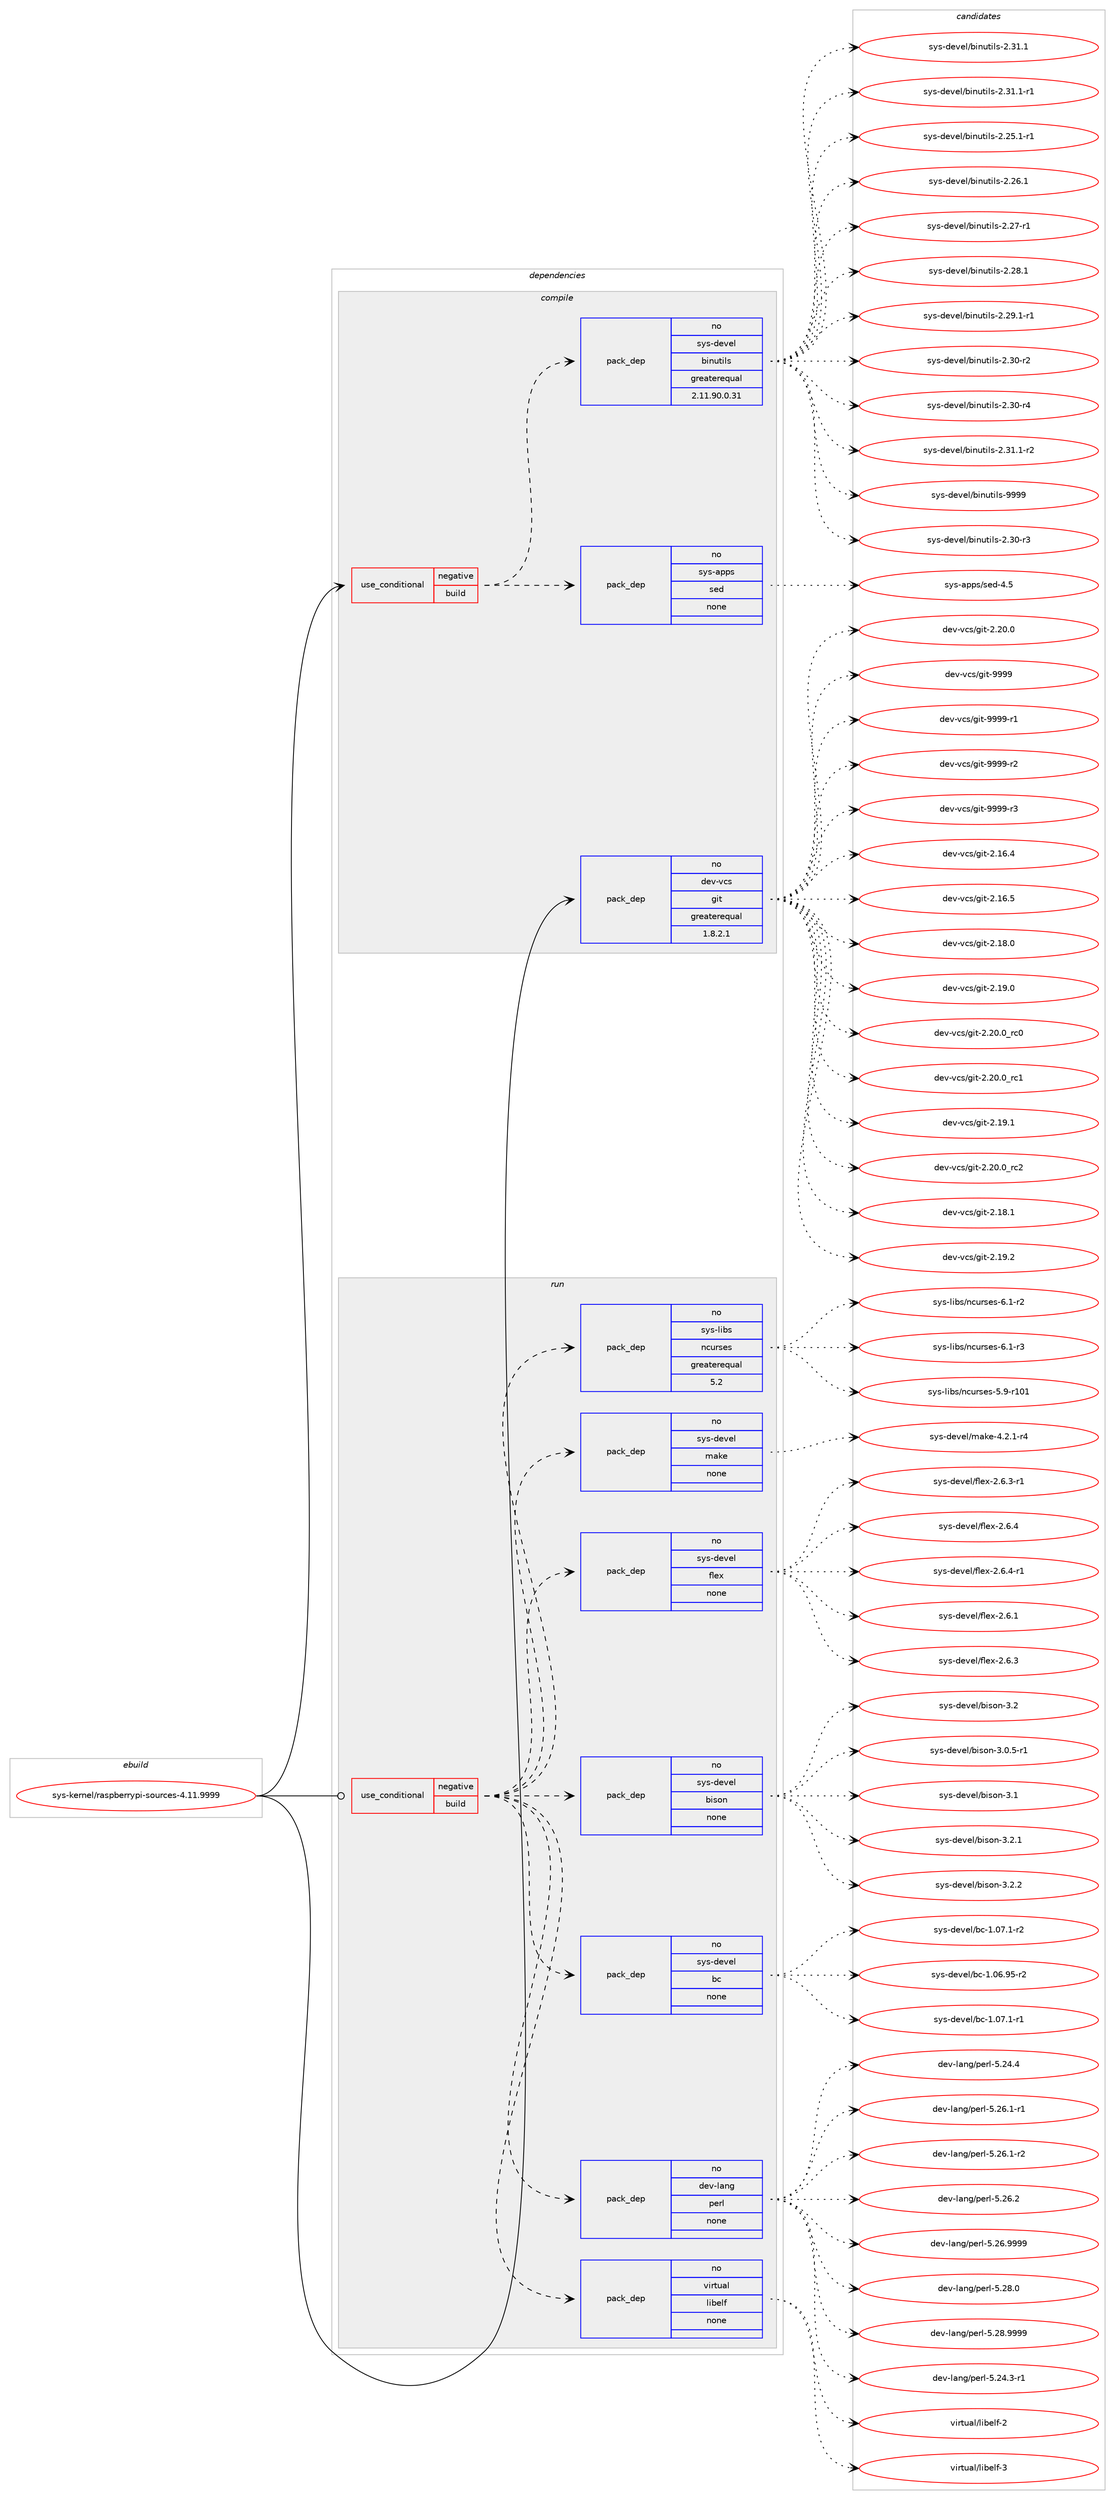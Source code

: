 digraph prolog {

# *************
# Graph options
# *************

newrank=true;
concentrate=true;
compound=true;
graph [rankdir=LR,fontname=Helvetica,fontsize=10,ranksep=1.5];#, ranksep=2.5, nodesep=0.2];
edge  [arrowhead=vee];
node  [fontname=Helvetica,fontsize=10];

# **********
# The ebuild
# **********

subgraph cluster_leftcol {
color=gray;
rank=same;
label=<<i>ebuild</i>>;
id [label="sys-kernel/raspberrypi-sources-4.11.9999", color=red, width=4, href="../sys-kernel/raspberrypi-sources-4.11.9999.svg"];
}

# ****************
# The dependencies
# ****************

subgraph cluster_midcol {
color=gray;
label=<<i>dependencies</i>>;
subgraph cluster_compile {
fillcolor="#eeeeee";
style=filled;
label=<<i>compile</i>>;
subgraph cond1153 {
dependency7754 [label=<<TABLE BORDER="0" CELLBORDER="1" CELLSPACING="0" CELLPADDING="4"><TR><TD ROWSPAN="3" CELLPADDING="10">use_conditional</TD></TR><TR><TD>negative</TD></TR><TR><TD>build</TD></TR></TABLE>>, shape=none, color=red];
subgraph pack6442 {
dependency7755 [label=<<TABLE BORDER="0" CELLBORDER="1" CELLSPACING="0" CELLPADDING="4" WIDTH="220"><TR><TD ROWSPAN="6" CELLPADDING="30">pack_dep</TD></TR><TR><TD WIDTH="110">no</TD></TR><TR><TD>sys-apps</TD></TR><TR><TD>sed</TD></TR><TR><TD>none</TD></TR><TR><TD></TD></TR></TABLE>>, shape=none, color=blue];
}
dependency7754:e -> dependency7755:w [weight=20,style="dashed",arrowhead="vee"];
subgraph pack6443 {
dependency7756 [label=<<TABLE BORDER="0" CELLBORDER="1" CELLSPACING="0" CELLPADDING="4" WIDTH="220"><TR><TD ROWSPAN="6" CELLPADDING="30">pack_dep</TD></TR><TR><TD WIDTH="110">no</TD></TR><TR><TD>sys-devel</TD></TR><TR><TD>binutils</TD></TR><TR><TD>greaterequal</TD></TR><TR><TD>2.11.90.0.31</TD></TR></TABLE>>, shape=none, color=blue];
}
dependency7754:e -> dependency7756:w [weight=20,style="dashed",arrowhead="vee"];
}
id:e -> dependency7754:w [weight=20,style="solid",arrowhead="vee"];
subgraph pack6444 {
dependency7757 [label=<<TABLE BORDER="0" CELLBORDER="1" CELLSPACING="0" CELLPADDING="4" WIDTH="220"><TR><TD ROWSPAN="6" CELLPADDING="30">pack_dep</TD></TR><TR><TD WIDTH="110">no</TD></TR><TR><TD>dev-vcs</TD></TR><TR><TD>git</TD></TR><TR><TD>greaterequal</TD></TR><TR><TD>1.8.2.1</TD></TR></TABLE>>, shape=none, color=blue];
}
id:e -> dependency7757:w [weight=20,style="solid",arrowhead="vee"];
}
subgraph cluster_compileandrun {
fillcolor="#eeeeee";
style=filled;
label=<<i>compile and run</i>>;
}
subgraph cluster_run {
fillcolor="#eeeeee";
style=filled;
label=<<i>run</i>>;
subgraph cond1154 {
dependency7758 [label=<<TABLE BORDER="0" CELLBORDER="1" CELLSPACING="0" CELLPADDING="4"><TR><TD ROWSPAN="3" CELLPADDING="10">use_conditional</TD></TR><TR><TD>negative</TD></TR><TR><TD>build</TD></TR></TABLE>>, shape=none, color=red];
subgraph pack6445 {
dependency7759 [label=<<TABLE BORDER="0" CELLBORDER="1" CELLSPACING="0" CELLPADDING="4" WIDTH="220"><TR><TD ROWSPAN="6" CELLPADDING="30">pack_dep</TD></TR><TR><TD WIDTH="110">no</TD></TR><TR><TD>dev-lang</TD></TR><TR><TD>perl</TD></TR><TR><TD>none</TD></TR><TR><TD></TD></TR></TABLE>>, shape=none, color=blue];
}
dependency7758:e -> dependency7759:w [weight=20,style="dashed",arrowhead="vee"];
subgraph pack6446 {
dependency7760 [label=<<TABLE BORDER="0" CELLBORDER="1" CELLSPACING="0" CELLPADDING="4" WIDTH="220"><TR><TD ROWSPAN="6" CELLPADDING="30">pack_dep</TD></TR><TR><TD WIDTH="110">no</TD></TR><TR><TD>sys-devel</TD></TR><TR><TD>bc</TD></TR><TR><TD>none</TD></TR><TR><TD></TD></TR></TABLE>>, shape=none, color=blue];
}
dependency7758:e -> dependency7760:w [weight=20,style="dashed",arrowhead="vee"];
subgraph pack6447 {
dependency7761 [label=<<TABLE BORDER="0" CELLBORDER="1" CELLSPACING="0" CELLPADDING="4" WIDTH="220"><TR><TD ROWSPAN="6" CELLPADDING="30">pack_dep</TD></TR><TR><TD WIDTH="110">no</TD></TR><TR><TD>sys-devel</TD></TR><TR><TD>bison</TD></TR><TR><TD>none</TD></TR><TR><TD></TD></TR></TABLE>>, shape=none, color=blue];
}
dependency7758:e -> dependency7761:w [weight=20,style="dashed",arrowhead="vee"];
subgraph pack6448 {
dependency7762 [label=<<TABLE BORDER="0" CELLBORDER="1" CELLSPACING="0" CELLPADDING="4" WIDTH="220"><TR><TD ROWSPAN="6" CELLPADDING="30">pack_dep</TD></TR><TR><TD WIDTH="110">no</TD></TR><TR><TD>sys-devel</TD></TR><TR><TD>flex</TD></TR><TR><TD>none</TD></TR><TR><TD></TD></TR></TABLE>>, shape=none, color=blue];
}
dependency7758:e -> dependency7762:w [weight=20,style="dashed",arrowhead="vee"];
subgraph pack6449 {
dependency7763 [label=<<TABLE BORDER="0" CELLBORDER="1" CELLSPACING="0" CELLPADDING="4" WIDTH="220"><TR><TD ROWSPAN="6" CELLPADDING="30">pack_dep</TD></TR><TR><TD WIDTH="110">no</TD></TR><TR><TD>sys-devel</TD></TR><TR><TD>make</TD></TR><TR><TD>none</TD></TR><TR><TD></TD></TR></TABLE>>, shape=none, color=blue];
}
dependency7758:e -> dependency7763:w [weight=20,style="dashed",arrowhead="vee"];
subgraph pack6450 {
dependency7764 [label=<<TABLE BORDER="0" CELLBORDER="1" CELLSPACING="0" CELLPADDING="4" WIDTH="220"><TR><TD ROWSPAN="6" CELLPADDING="30">pack_dep</TD></TR><TR><TD WIDTH="110">no</TD></TR><TR><TD>sys-libs</TD></TR><TR><TD>ncurses</TD></TR><TR><TD>greaterequal</TD></TR><TR><TD>5.2</TD></TR></TABLE>>, shape=none, color=blue];
}
dependency7758:e -> dependency7764:w [weight=20,style="dashed",arrowhead="vee"];
subgraph pack6451 {
dependency7765 [label=<<TABLE BORDER="0" CELLBORDER="1" CELLSPACING="0" CELLPADDING="4" WIDTH="220"><TR><TD ROWSPAN="6" CELLPADDING="30">pack_dep</TD></TR><TR><TD WIDTH="110">no</TD></TR><TR><TD>virtual</TD></TR><TR><TD>libelf</TD></TR><TR><TD>none</TD></TR><TR><TD></TD></TR></TABLE>>, shape=none, color=blue];
}
dependency7758:e -> dependency7765:w [weight=20,style="dashed",arrowhead="vee"];
}
id:e -> dependency7758:w [weight=20,style="solid",arrowhead="odot"];
}
}

# **************
# The candidates
# **************

subgraph cluster_choices {
rank=same;
color=gray;
label=<<i>candidates</i>>;

subgraph choice6442 {
color=black;
nodesep=1;
choice11512111545971121121154711510110045524653 [label="sys-apps/sed-4.5", color=red, width=4,href="../sys-apps/sed-4.5.svg"];
dependency7755:e -> choice11512111545971121121154711510110045524653:w [style=dotted,weight="100"];
}
subgraph choice6443 {
color=black;
nodesep=1;
choice11512111545100101118101108479810511011711610510811545504651484511451 [label="sys-devel/binutils-2.30-r3", color=red, width=4,href="../sys-devel/binutils-2.30-r3.svg"];
choice11512111545100101118101108479810511011711610510811545504651494649 [label="sys-devel/binutils-2.31.1", color=red, width=4,href="../sys-devel/binutils-2.31.1.svg"];
choice115121115451001011181011084798105110117116105108115455046514946494511449 [label="sys-devel/binutils-2.31.1-r1", color=red, width=4,href="../sys-devel/binutils-2.31.1-r1.svg"];
choice115121115451001011181011084798105110117116105108115455046505346494511449 [label="sys-devel/binutils-2.25.1-r1", color=red, width=4,href="../sys-devel/binutils-2.25.1-r1.svg"];
choice11512111545100101118101108479810511011711610510811545504650544649 [label="sys-devel/binutils-2.26.1", color=red, width=4,href="../sys-devel/binutils-2.26.1.svg"];
choice11512111545100101118101108479810511011711610510811545504650554511449 [label="sys-devel/binutils-2.27-r1", color=red, width=4,href="../sys-devel/binutils-2.27-r1.svg"];
choice11512111545100101118101108479810511011711610510811545504650564649 [label="sys-devel/binutils-2.28.1", color=red, width=4,href="../sys-devel/binutils-2.28.1.svg"];
choice115121115451001011181011084798105110117116105108115455046505746494511449 [label="sys-devel/binutils-2.29.1-r1", color=red, width=4,href="../sys-devel/binutils-2.29.1-r1.svg"];
choice11512111545100101118101108479810511011711610510811545504651484511450 [label="sys-devel/binutils-2.30-r2", color=red, width=4,href="../sys-devel/binutils-2.30-r2.svg"];
choice11512111545100101118101108479810511011711610510811545504651484511452 [label="sys-devel/binutils-2.30-r4", color=red, width=4,href="../sys-devel/binutils-2.30-r4.svg"];
choice115121115451001011181011084798105110117116105108115455046514946494511450 [label="sys-devel/binutils-2.31.1-r2", color=red, width=4,href="../sys-devel/binutils-2.31.1-r2.svg"];
choice1151211154510010111810110847981051101171161051081154557575757 [label="sys-devel/binutils-9999", color=red, width=4,href="../sys-devel/binutils-9999.svg"];
dependency7756:e -> choice11512111545100101118101108479810511011711610510811545504651484511451:w [style=dotted,weight="100"];
dependency7756:e -> choice11512111545100101118101108479810511011711610510811545504651494649:w [style=dotted,weight="100"];
dependency7756:e -> choice115121115451001011181011084798105110117116105108115455046514946494511449:w [style=dotted,weight="100"];
dependency7756:e -> choice115121115451001011181011084798105110117116105108115455046505346494511449:w [style=dotted,weight="100"];
dependency7756:e -> choice11512111545100101118101108479810511011711610510811545504650544649:w [style=dotted,weight="100"];
dependency7756:e -> choice11512111545100101118101108479810511011711610510811545504650554511449:w [style=dotted,weight="100"];
dependency7756:e -> choice11512111545100101118101108479810511011711610510811545504650564649:w [style=dotted,weight="100"];
dependency7756:e -> choice115121115451001011181011084798105110117116105108115455046505746494511449:w [style=dotted,weight="100"];
dependency7756:e -> choice11512111545100101118101108479810511011711610510811545504651484511450:w [style=dotted,weight="100"];
dependency7756:e -> choice11512111545100101118101108479810511011711610510811545504651484511452:w [style=dotted,weight="100"];
dependency7756:e -> choice115121115451001011181011084798105110117116105108115455046514946494511450:w [style=dotted,weight="100"];
dependency7756:e -> choice1151211154510010111810110847981051101171161051081154557575757:w [style=dotted,weight="100"];
}
subgraph choice6444 {
color=black;
nodesep=1;
choice10010111845118991154710310511645504649544652 [label="dev-vcs/git-2.16.4", color=red, width=4,href="../dev-vcs/git-2.16.4.svg"];
choice10010111845118991154710310511645504649544653 [label="dev-vcs/git-2.16.5", color=red, width=4,href="../dev-vcs/git-2.16.5.svg"];
choice10010111845118991154710310511645504649564648 [label="dev-vcs/git-2.18.0", color=red, width=4,href="../dev-vcs/git-2.18.0.svg"];
choice10010111845118991154710310511645504649574648 [label="dev-vcs/git-2.19.0", color=red, width=4,href="../dev-vcs/git-2.19.0.svg"];
choice10010111845118991154710310511645504650484648951149948 [label="dev-vcs/git-2.20.0_rc0", color=red, width=4,href="../dev-vcs/git-2.20.0_rc0.svg"];
choice10010111845118991154710310511645504650484648951149949 [label="dev-vcs/git-2.20.0_rc1", color=red, width=4,href="../dev-vcs/git-2.20.0_rc1.svg"];
choice10010111845118991154710310511645504649574649 [label="dev-vcs/git-2.19.1", color=red, width=4,href="../dev-vcs/git-2.19.1.svg"];
choice10010111845118991154710310511645504650484648951149950 [label="dev-vcs/git-2.20.0_rc2", color=red, width=4,href="../dev-vcs/git-2.20.0_rc2.svg"];
choice10010111845118991154710310511645504649564649 [label="dev-vcs/git-2.18.1", color=red, width=4,href="../dev-vcs/git-2.18.1.svg"];
choice10010111845118991154710310511645504649574650 [label="dev-vcs/git-2.19.2", color=red, width=4,href="../dev-vcs/git-2.19.2.svg"];
choice10010111845118991154710310511645504650484648 [label="dev-vcs/git-2.20.0", color=red, width=4,href="../dev-vcs/git-2.20.0.svg"];
choice1001011184511899115471031051164557575757 [label="dev-vcs/git-9999", color=red, width=4,href="../dev-vcs/git-9999.svg"];
choice10010111845118991154710310511645575757574511449 [label="dev-vcs/git-9999-r1", color=red, width=4,href="../dev-vcs/git-9999-r1.svg"];
choice10010111845118991154710310511645575757574511450 [label="dev-vcs/git-9999-r2", color=red, width=4,href="../dev-vcs/git-9999-r2.svg"];
choice10010111845118991154710310511645575757574511451 [label="dev-vcs/git-9999-r3", color=red, width=4,href="../dev-vcs/git-9999-r3.svg"];
dependency7757:e -> choice10010111845118991154710310511645504649544652:w [style=dotted,weight="100"];
dependency7757:e -> choice10010111845118991154710310511645504649544653:w [style=dotted,weight="100"];
dependency7757:e -> choice10010111845118991154710310511645504649564648:w [style=dotted,weight="100"];
dependency7757:e -> choice10010111845118991154710310511645504649574648:w [style=dotted,weight="100"];
dependency7757:e -> choice10010111845118991154710310511645504650484648951149948:w [style=dotted,weight="100"];
dependency7757:e -> choice10010111845118991154710310511645504650484648951149949:w [style=dotted,weight="100"];
dependency7757:e -> choice10010111845118991154710310511645504649574649:w [style=dotted,weight="100"];
dependency7757:e -> choice10010111845118991154710310511645504650484648951149950:w [style=dotted,weight="100"];
dependency7757:e -> choice10010111845118991154710310511645504649564649:w [style=dotted,weight="100"];
dependency7757:e -> choice10010111845118991154710310511645504649574650:w [style=dotted,weight="100"];
dependency7757:e -> choice10010111845118991154710310511645504650484648:w [style=dotted,weight="100"];
dependency7757:e -> choice1001011184511899115471031051164557575757:w [style=dotted,weight="100"];
dependency7757:e -> choice10010111845118991154710310511645575757574511449:w [style=dotted,weight="100"];
dependency7757:e -> choice10010111845118991154710310511645575757574511450:w [style=dotted,weight="100"];
dependency7757:e -> choice10010111845118991154710310511645575757574511451:w [style=dotted,weight="100"];
}
subgraph choice6445 {
color=black;
nodesep=1;
choice100101118451089711010347112101114108455346505246514511449 [label="dev-lang/perl-5.24.3-r1", color=red, width=4,href="../dev-lang/perl-5.24.3-r1.svg"];
choice10010111845108971101034711210111410845534650524652 [label="dev-lang/perl-5.24.4", color=red, width=4,href="../dev-lang/perl-5.24.4.svg"];
choice100101118451089711010347112101114108455346505446494511449 [label="dev-lang/perl-5.26.1-r1", color=red, width=4,href="../dev-lang/perl-5.26.1-r1.svg"];
choice100101118451089711010347112101114108455346505446494511450 [label="dev-lang/perl-5.26.1-r2", color=red, width=4,href="../dev-lang/perl-5.26.1-r2.svg"];
choice10010111845108971101034711210111410845534650544650 [label="dev-lang/perl-5.26.2", color=red, width=4,href="../dev-lang/perl-5.26.2.svg"];
choice10010111845108971101034711210111410845534650544657575757 [label="dev-lang/perl-5.26.9999", color=red, width=4,href="../dev-lang/perl-5.26.9999.svg"];
choice10010111845108971101034711210111410845534650564648 [label="dev-lang/perl-5.28.0", color=red, width=4,href="../dev-lang/perl-5.28.0.svg"];
choice10010111845108971101034711210111410845534650564657575757 [label="dev-lang/perl-5.28.9999", color=red, width=4,href="../dev-lang/perl-5.28.9999.svg"];
dependency7759:e -> choice100101118451089711010347112101114108455346505246514511449:w [style=dotted,weight="100"];
dependency7759:e -> choice10010111845108971101034711210111410845534650524652:w [style=dotted,weight="100"];
dependency7759:e -> choice100101118451089711010347112101114108455346505446494511449:w [style=dotted,weight="100"];
dependency7759:e -> choice100101118451089711010347112101114108455346505446494511450:w [style=dotted,weight="100"];
dependency7759:e -> choice10010111845108971101034711210111410845534650544650:w [style=dotted,weight="100"];
dependency7759:e -> choice10010111845108971101034711210111410845534650544657575757:w [style=dotted,weight="100"];
dependency7759:e -> choice10010111845108971101034711210111410845534650564648:w [style=dotted,weight="100"];
dependency7759:e -> choice10010111845108971101034711210111410845534650564657575757:w [style=dotted,weight="100"];
}
subgraph choice6446 {
color=black;
nodesep=1;
choice1151211154510010111810110847989945494648544657534511450 [label="sys-devel/bc-1.06.95-r2", color=red, width=4,href="../sys-devel/bc-1.06.95-r2.svg"];
choice11512111545100101118101108479899454946485546494511449 [label="sys-devel/bc-1.07.1-r1", color=red, width=4,href="../sys-devel/bc-1.07.1-r1.svg"];
choice11512111545100101118101108479899454946485546494511450 [label="sys-devel/bc-1.07.1-r2", color=red, width=4,href="../sys-devel/bc-1.07.1-r2.svg"];
dependency7760:e -> choice1151211154510010111810110847989945494648544657534511450:w [style=dotted,weight="100"];
dependency7760:e -> choice11512111545100101118101108479899454946485546494511449:w [style=dotted,weight="100"];
dependency7760:e -> choice11512111545100101118101108479899454946485546494511450:w [style=dotted,weight="100"];
}
subgraph choice6447 {
color=black;
nodesep=1;
choice11512111545100101118101108479810511511111045514650 [label="sys-devel/bison-3.2", color=red, width=4,href="../sys-devel/bison-3.2.svg"];
choice1151211154510010111810110847981051151111104551464846534511449 [label="sys-devel/bison-3.0.5-r1", color=red, width=4,href="../sys-devel/bison-3.0.5-r1.svg"];
choice11512111545100101118101108479810511511111045514649 [label="sys-devel/bison-3.1", color=red, width=4,href="../sys-devel/bison-3.1.svg"];
choice115121115451001011181011084798105115111110455146504649 [label="sys-devel/bison-3.2.1", color=red, width=4,href="../sys-devel/bison-3.2.1.svg"];
choice115121115451001011181011084798105115111110455146504650 [label="sys-devel/bison-3.2.2", color=red, width=4,href="../sys-devel/bison-3.2.2.svg"];
dependency7761:e -> choice11512111545100101118101108479810511511111045514650:w [style=dotted,weight="100"];
dependency7761:e -> choice1151211154510010111810110847981051151111104551464846534511449:w [style=dotted,weight="100"];
dependency7761:e -> choice11512111545100101118101108479810511511111045514649:w [style=dotted,weight="100"];
dependency7761:e -> choice115121115451001011181011084798105115111110455146504649:w [style=dotted,weight="100"];
dependency7761:e -> choice115121115451001011181011084798105115111110455146504650:w [style=dotted,weight="100"];
}
subgraph choice6448 {
color=black;
nodesep=1;
choice1151211154510010111810110847102108101120455046544649 [label="sys-devel/flex-2.6.1", color=red, width=4,href="../sys-devel/flex-2.6.1.svg"];
choice1151211154510010111810110847102108101120455046544651 [label="sys-devel/flex-2.6.3", color=red, width=4,href="../sys-devel/flex-2.6.3.svg"];
choice11512111545100101118101108471021081011204550465446514511449 [label="sys-devel/flex-2.6.3-r1", color=red, width=4,href="../sys-devel/flex-2.6.3-r1.svg"];
choice1151211154510010111810110847102108101120455046544652 [label="sys-devel/flex-2.6.4", color=red, width=4,href="../sys-devel/flex-2.6.4.svg"];
choice11512111545100101118101108471021081011204550465446524511449 [label="sys-devel/flex-2.6.4-r1", color=red, width=4,href="../sys-devel/flex-2.6.4-r1.svg"];
dependency7762:e -> choice1151211154510010111810110847102108101120455046544649:w [style=dotted,weight="100"];
dependency7762:e -> choice1151211154510010111810110847102108101120455046544651:w [style=dotted,weight="100"];
dependency7762:e -> choice11512111545100101118101108471021081011204550465446514511449:w [style=dotted,weight="100"];
dependency7762:e -> choice1151211154510010111810110847102108101120455046544652:w [style=dotted,weight="100"];
dependency7762:e -> choice11512111545100101118101108471021081011204550465446524511449:w [style=dotted,weight="100"];
}
subgraph choice6449 {
color=black;
nodesep=1;
choice1151211154510010111810110847109971071014552465046494511452 [label="sys-devel/make-4.2.1-r4", color=red, width=4,href="../sys-devel/make-4.2.1-r4.svg"];
dependency7763:e -> choice1151211154510010111810110847109971071014552465046494511452:w [style=dotted,weight="100"];
}
subgraph choice6450 {
color=black;
nodesep=1;
choice115121115451081059811547110991171141151011154553465745114494849 [label="sys-libs/ncurses-5.9-r101", color=red, width=4,href="../sys-libs/ncurses-5.9-r101.svg"];
choice11512111545108105981154711099117114115101115455446494511450 [label="sys-libs/ncurses-6.1-r2", color=red, width=4,href="../sys-libs/ncurses-6.1-r2.svg"];
choice11512111545108105981154711099117114115101115455446494511451 [label="sys-libs/ncurses-6.1-r3", color=red, width=4,href="../sys-libs/ncurses-6.1-r3.svg"];
dependency7764:e -> choice115121115451081059811547110991171141151011154553465745114494849:w [style=dotted,weight="100"];
dependency7764:e -> choice11512111545108105981154711099117114115101115455446494511450:w [style=dotted,weight="100"];
dependency7764:e -> choice11512111545108105981154711099117114115101115455446494511451:w [style=dotted,weight="100"];
}
subgraph choice6451 {
color=black;
nodesep=1;
choice1181051141161179710847108105981011081024550 [label="virtual/libelf-2", color=red, width=4,href="../virtual/libelf-2.svg"];
choice1181051141161179710847108105981011081024551 [label="virtual/libelf-3", color=red, width=4,href="../virtual/libelf-3.svg"];
dependency7765:e -> choice1181051141161179710847108105981011081024550:w [style=dotted,weight="100"];
dependency7765:e -> choice1181051141161179710847108105981011081024551:w [style=dotted,weight="100"];
}
}

}
